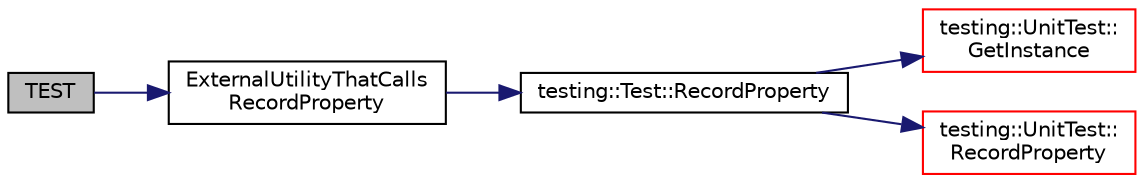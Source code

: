 digraph "TEST"
{
 // INTERACTIVE_SVG=YES
 // LATEX_PDF_SIZE
  bgcolor="transparent";
  edge [fontname="Helvetica",fontsize="10",labelfontname="Helvetica",labelfontsize="10"];
  node [fontname="Helvetica",fontsize="10",shape=record];
  rankdir="LR";
  Node1 [label="TEST",height=0.2,width=0.4,color="black", fillcolor="grey75", style="filled", fontcolor="black",tooltip=" "];
  Node1 -> Node2 [color="midnightblue",fontsize="10",style="solid",fontname="Helvetica"];
  Node2 [label="ExternalUtilityThatCalls\lRecordProperty",height=0.2,width=0.4,color="black",URL="$d8/d08/gtest__xml__output__unittest___8cc.html#a8a5eb3769c1d7482bf69f3a03862c6a6",tooltip=" "];
  Node2 -> Node3 [color="midnightblue",fontsize="10",style="solid",fontname="Helvetica"];
  Node3 [label="testing::Test::RecordProperty",height=0.2,width=0.4,color="black",URL="$df/d69/classtesting_1_1_test.html#a5af7a3ecd40f1592aad222f3add22a77",tooltip=" "];
  Node3 -> Node4 [color="midnightblue",fontsize="10",style="solid",fontname="Helvetica"];
  Node4 [label="testing::UnitTest::\lGetInstance",height=0.2,width=0.4,color="red",URL="$d7/d47/classtesting_1_1_unit_test.html#ad200090b11104aca39f25043701886cf",tooltip=" "];
  Node3 -> Node6 [color="midnightblue",fontsize="10",style="solid",fontname="Helvetica"];
  Node6 [label="testing::UnitTest::\lRecordProperty",height=0.2,width=0.4,color="red",URL="$d7/d47/classtesting_1_1_unit_test.html#a5af7a3ecd40f1592aad222f3add22a77",tooltip=" "];
}

